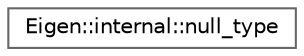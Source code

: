 digraph "类继承关系图"
{
 // LATEX_PDF_SIZE
  bgcolor="transparent";
  edge [fontname=Helvetica,fontsize=10,labelfontname=Helvetica,labelfontsize=10];
  node [fontname=Helvetica,fontsize=10,shape=box,height=0.2,width=0.4];
  rankdir="LR";
  Node0 [id="Node000000",label="Eigen::internal::null_type",height=0.2,width=0.4,color="grey40", fillcolor="white", style="filled",URL="$struct_eigen_1_1internal_1_1null__type.html",tooltip=" "];
}
